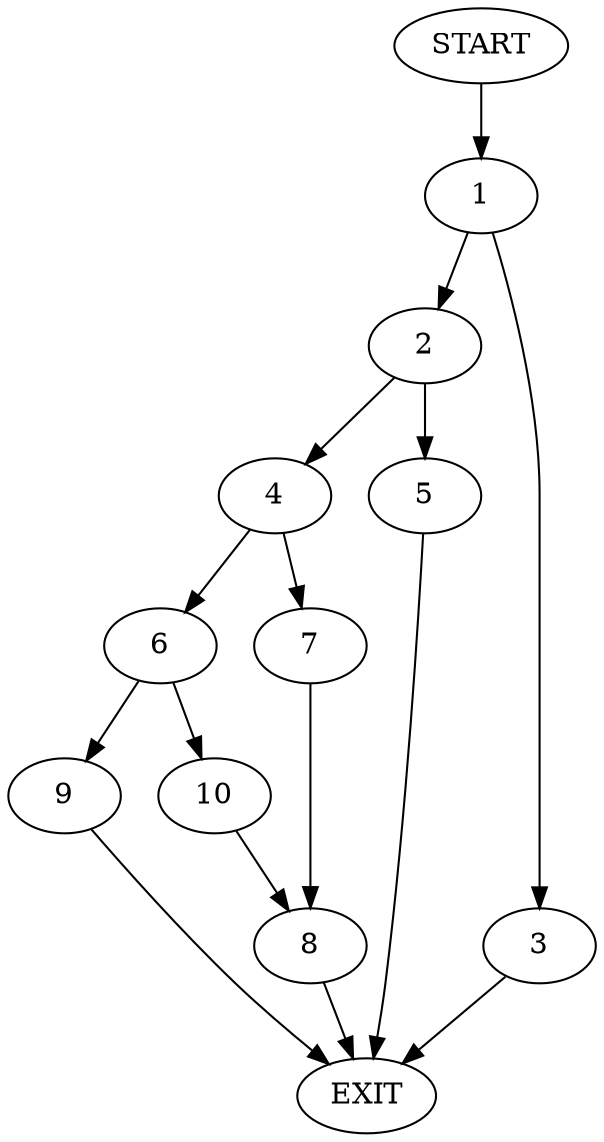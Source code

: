 digraph {
0 [label="START"]
11 [label="EXIT"]
0 -> 1
1 -> 2
1 -> 3
3 -> 11
2 -> 4
2 -> 5
4 -> 6
4 -> 7
5 -> 11
7 -> 8
6 -> 9
6 -> 10
8 -> 11
9 -> 11
10 -> 8
}
